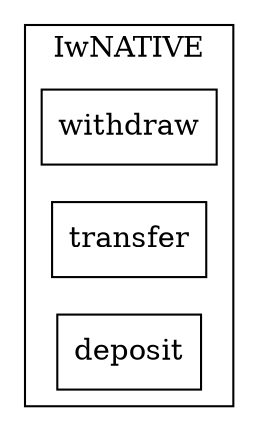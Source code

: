 strict digraph {
rankdir="LR"
node [shape=box]
subgraph cluster_757_IwNATIVE {
label = "IwNATIVE"
"757_withdraw" [label="withdraw"]
"757_transfer" [label="transfer"]
"757_deposit" [label="deposit"]
}subgraph cluster_solidity {
label = "[Solidity]"
}
}